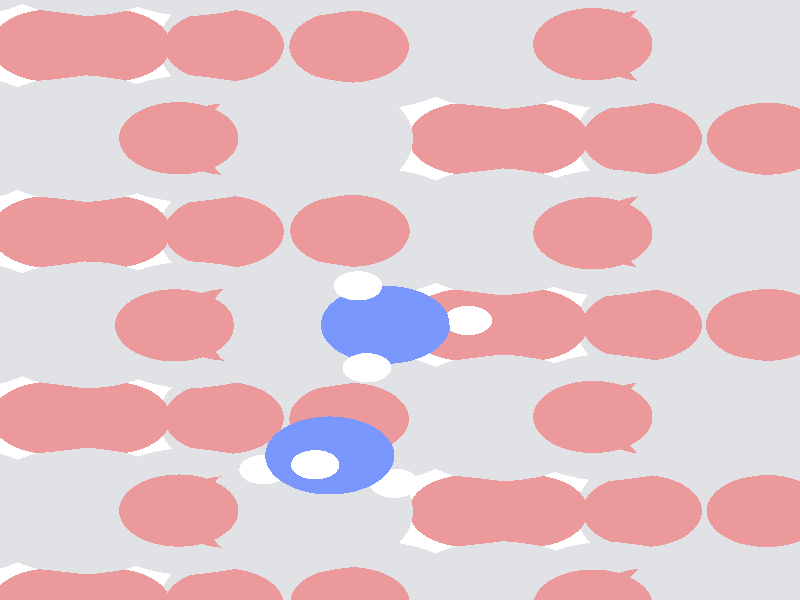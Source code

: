 #include "colors.inc"
#include "finish.inc"

global_settings {assumed_gamma 1 max_trace_level 6}
background {color White}
camera {orthographic
  right -9.91*x up 12.31*y
  direction 1.00*z
  location <0,0,50.00> look_at <0,0,0>}
light_source {<  2.00,   3.00,  125.00> color White
  area_light <0.95, 0, 0>, <0, 0.80, 0>, 5, 4
  adaptive 1 jitter}

#declare simple = finish {phong 0.7}
#declare pale = finish {ambient .5 diffuse .85 roughness .001 specular 0.200 }
#declare intermediate = finish {ambient 0.3 diffuse 0.6 specular 0.10 roughness 0.04 }
#declare vmd = finish {ambient .0 diffuse .65 phong 0.1 phong_size 40. specular 0.500 }
#declare jmol = finish {ambient .2 diffuse .6 specular 1 roughness .001 metallic}
#declare ase2 = finish {ambient 0.05 brilliance 3 diffuse 0.6 metallic specular 0.70 roughness 0.04 reflection 0.15}
#declare mj_mol = finish {ambient .00 diffuse .55 phong 0.0 phong_size 0.specular .250 roughness 0.1 brilliance 0.8 reflection 0.0 }
#declare ase3 = finish {ambient .15 brilliance 2 diffuse .6 metallic specular 1. roughness .001 reflection .0}
#declare glass = finish {ambient .05 diffuse .3 specular 1. roughness .001}
#declare glass2 = finish {ambient .0 diffuse .3 specular 1. reflection .25 roughness .001}
#declare Rcell = 0.100;
#declare Rbond = 0.100;

#macro atom(LOC, R, COL, TRANS, FIN)
  sphere{LOC, R texture{pigment{color COL transmit TRANS} finish{FIN}}}
#end
#macro constrain(LOC, R, COL, TRANS FIN)
union{torus{R, Rcell rotate 45*z texture{pigment{color COL transmit TRANS} finish{FIN}}}
      torus{R, Rcell rotate -45*z texture{pigment{color COL transmit TRANS} finish{FIN}}}
      translate LOC}
#end

atom(< -4.97,  -4.33, -12.94>, 0.74, rgb <0.84, 0.32, 0.33>, 0.0, pale) // #0 
atom(<-10.14,  -6.25, -12.94>, 0.74, rgb <0.84, 0.32, 0.33>, 0.0, pale) // #1 
atom(<-12.03,  -6.25, -12.19>, 1.30, rgb <0.75, 0.76, 0.78>, 0.0, pale) // #2 
atom(< -6.86,  -4.33, -12.19>, 1.30, rgb <0.75, 0.76, 0.78>, 0.0, pale) // #3 
atom(< -3.92,  -4.33, -11.30>, 1.30, rgb <0.75, 0.76, 0.78>, 0.0, pale) // #4 
atom(< -9.09,  -6.25, -11.30>, 1.30, rgb <0.75, 0.76, 0.78>, 0.0, pale) // #5 
atom(< -3.58,  -6.25, -11.44>, 0.74, rgb <0.84, 0.32, 0.33>, 0.0, pale) // #6 
atom(< -8.76,  -4.33, -11.44>, 0.74, rgb <0.84, 0.32, 0.33>, 0.0, pale) // #7 
atom(< -5.82,  -4.33, -10.55>, 0.74, rgb <0.84, 0.32, 0.33>, 0.0, pale) // #8 
atom(<-10.99,  -6.25, -10.55>, 0.74, rgb <0.84, 0.32, 0.33>, 0.0, pale) // #9 
atom(< -7.20,  -6.25, -12.05>, 0.74, rgb <0.84, 0.32, 0.33>, 0.0, pale) // #10 
atom(<-12.37,  -4.33, -12.05>, 0.74, rgb <0.84, 0.32, 0.33>, 0.0, pale) // #11 
atom(< -3.63,  -4.33,  -9.36>, 0.74, rgb <0.84, 0.32, 0.33>, 0.0, pale) // #12 
atom(< -8.81,  -6.25,  -9.36>, 0.74, rgb <0.84, 0.32, 0.33>, 0.0, pale) // #13 
atom(<-10.67,  -6.25,  -8.57>, 1.30, rgb <0.75, 0.76, 0.78>, 0.0, pale) // #14 
atom(< -5.50,  -4.33,  -8.57>, 1.30, rgb <0.75, 0.76, 0.78>, 0.0, pale) // #15 
atom(<-12.95,  -4.34,  -7.81>, 1.30, rgb <0.75, 0.76, 0.78>, 0.0, pale) // #16 
atom(< -7.76,  -6.26,  -7.82>, 1.30, rgb <0.75, 0.76, 0.78>, 0.0, pale) // #17 
atom(<-12.52,  -6.25,  -7.88>, 0.74, rgb <0.84, 0.32, 0.33>, 0.0, pale) // #18 
atom(< -7.34,  -4.33,  -7.90>, 0.74, rgb <0.84, 0.32, 0.33>, 0.0, pale) // #19 
atom(< -4.38,  -4.33,  -6.96>, 0.74, rgb <0.84, 0.32, 0.33>, 0.0, pale) // #20 
atom(< -9.53,  -6.23,  -6.98>, 0.74, rgb <0.84, 0.32, 0.33>, 0.0, pale) // #21 
atom(< -5.85,  -6.25,  -8.48>, 0.74, rgb <0.84, 0.32, 0.33>, 0.0, pale) // #22 
atom(<-11.04,  -4.33,  -8.48>, 0.74, rgb <0.84, 0.32, 0.33>, 0.0, pale) // #23 
atom(<-12.45,  -4.35,  -5.87>, 0.74, rgb <0.84, 0.32, 0.33>, 0.0, pale) // #24 
atom(< -7.25,  -6.24,  -5.88>, 0.74, rgb <0.84, 0.32, 0.33>, 0.0, pale) // #25 
atom(< -9.13,  -6.25,  -4.95>, 1.30, rgb <0.75, 0.76, 0.78>, 0.0, pale) // #26 
atom(< -3.97,  -4.33,  -4.92>, 1.30, rgb <0.75, 0.76, 0.78>, 0.0, pale) // #27 
atom(<-11.48,  -4.34,  -4.37>, 1.30, rgb <0.75, 0.76, 0.78>, 0.0, pale) // #28 
atom(< -6.32,  -6.26,  -4.35>, 1.30, rgb <0.75, 0.76, 0.78>, 0.0, pale) // #29 
atom(<-10.96,  -6.22,  -4.14>, 0.74, rgb <0.84, 0.32, 0.33>, 0.0, pale) // #30 
atom(< -5.81,  -4.33,  -4.13>, 0.74, rgb <0.84, 0.32, 0.33>, 0.0, pale) // #31 
atom(<-13.08,  -4.32,  -3.46>, 0.74, rgb <0.84, 0.32, 0.33>, 0.0, pale) // #32 
atom(< -7.95,  -6.27,  -3.48>, 0.74, rgb <0.84, 0.32, 0.33>, 0.0, pale) // #33 
atom(< -4.33,  -6.25,  -4.86>, 0.74, rgb <0.84, 0.32, 0.33>, 0.0, pale) // #34 
atom(< -9.49,  -4.33,  -4.91>, 0.74, rgb <0.84, 0.32, 0.33>, 0.0, pale) // #35 
atom(< -4.97,  -0.51, -12.94>, 0.74, rgb <0.84, 0.32, 0.33>, 0.0, pale) // #36 
atom(<-10.14,  -2.42, -12.94>, 0.74, rgb <0.84, 0.32, 0.33>, 0.0, pale) // #37 
atom(<-12.03,  -2.42, -12.19>, 1.30, rgb <0.75, 0.76, 0.78>, 0.0, pale) // #38 
atom(< -6.86,  -0.51, -12.19>, 1.30, rgb <0.75, 0.76, 0.78>, 0.0, pale) // #39 
atom(< -3.92,  -0.51, -11.30>, 1.30, rgb <0.75, 0.76, 0.78>, 0.0, pale) // #40 
atom(< -9.09,  -2.42, -11.30>, 1.30, rgb <0.75, 0.76, 0.78>, 0.0, pale) // #41 
atom(< -3.58,  -2.42, -11.44>, 0.74, rgb <0.84, 0.32, 0.33>, 0.0, pale) // #42 
atom(< -8.76,  -0.51, -11.44>, 0.74, rgb <0.84, 0.32, 0.33>, 0.0, pale) // #43 
atom(< -5.82,  -0.51, -10.55>, 0.74, rgb <0.84, 0.32, 0.33>, 0.0, pale) // #44 
atom(<-10.99,  -2.42, -10.55>, 0.74, rgb <0.84, 0.32, 0.33>, 0.0, pale) // #45 
atom(< -7.20,  -2.42, -12.05>, 0.74, rgb <0.84, 0.32, 0.33>, 0.0, pale) // #46 
atom(<-12.37,  -0.51, -12.05>, 0.74, rgb <0.84, 0.32, 0.33>, 0.0, pale) // #47 
atom(< -3.63,  -0.51,  -9.33>, 0.74, rgb <0.84, 0.32, 0.33>, 0.0, pale) // #48 
atom(< -8.81,  -2.42,  -9.36>, 0.74, rgb <0.84, 0.32, 0.33>, 0.0, pale) // #49 
atom(<-10.67,  -2.42,  -8.57>, 1.30, rgb <0.75, 0.76, 0.78>, 0.0, pale) // #50 
atom(< -5.44,  -0.51,  -8.55>, 1.30, rgb <0.75, 0.76, 0.78>, 0.0, pale) // #51 
atom(<-12.93,  -0.51,  -7.71>, 1.30, rgb <0.75, 0.76, 0.78>, 0.0, pale) // #52 
atom(< -7.76,  -2.41,  -7.82>, 1.30, rgb <0.75, 0.76, 0.78>, 0.0, pale) // #53 
atom(<-12.52,  -2.42,  -7.87>, 0.74, rgb <0.84, 0.32, 0.33>, 0.0, pale) // #54 
atom(< -7.35,  -0.51,  -7.89>, 0.74, rgb <0.84, 0.32, 0.33>, 0.0, pale) // #55 
atom(< -4.38,  -0.51,  -6.94>, 0.74, rgb <0.84, 0.32, 0.33>, 0.0, pale) // #56 
atom(< -9.53,  -2.43,  -6.98>, 0.74, rgb <0.84, 0.32, 0.33>, 0.0, pale) // #57 
atom(< -5.85,  -2.42,  -8.48>, 0.74, rgb <0.84, 0.32, 0.33>, 0.0, pale) // #58 
atom(<-11.03,  -0.51,  -8.45>, 0.74, rgb <0.84, 0.32, 0.33>, 0.0, pale) // #59 
atom(<-12.45,  -0.51,  -5.79>, 0.74, rgb <0.84, 0.32, 0.33>, 0.0, pale) // #60 
atom(< -7.25,  -2.42,  -5.88>, 0.74, rgb <0.84, 0.32, 0.33>, 0.0, pale) // #61 
atom(< -9.14,  -2.42,  -4.95>, 1.30, rgb <0.75, 0.76, 0.78>, 0.0, pale) // #62 
atom(< -3.91,  -0.51,  -4.87>, 1.30, rgb <0.75, 0.76, 0.78>, 0.0, pale) // #63 
atom(<-11.45,  -0.51,  -4.16>, 1.30, rgb <0.75, 0.76, 0.78>, 0.0, pale) // #64 
atom(< -6.32,  -2.41,  -4.35>, 1.30, rgb <0.75, 0.76, 0.78>, 0.0, pale) // #65 
atom(<-10.97,  -2.44,  -4.16>, 0.74, rgb <0.84, 0.32, 0.33>, 0.0, pale) // #66 
atom(< -5.81,  -0.51,  -4.12>, 0.74, rgb <0.84, 0.32, 0.33>, 0.0, pale) // #67 
atom(<-13.13,  -0.52,  -3.39>, 0.74, rgb <0.84, 0.32, 0.33>, 0.0, pale) // #68 
atom(< -7.95,  -2.40,  -3.48>, 0.74, rgb <0.84, 0.32, 0.33>, 0.0, pale) // #69 
atom(< -4.33,  -2.42,  -4.86>, 0.74, rgb <0.84, 0.32, 0.33>, 0.0, pale) // #70 
atom(< -9.52,  -0.51,  -4.94>, 0.74, rgb <0.84, 0.32, 0.33>, 0.0, pale) // #71 
atom(<-11.21,  -3.19,  -0.98>, 0.80, rgb <0.19, 0.31, 0.97>, 0.0, pale) // #72 
atom(<-10.41,  -3.76,  -1.26>, 0.30, rgb <1.00, 1.00, 1.00>, 0.0, pale) // #73 
atom(<-11.39,  -3.38,   0.00>, 0.30, rgb <1.00, 1.00, 1.00>, 0.0, pale) // #74 
atom(<-12.03,  -3.48,  -1.52>, 0.30, rgb <1.00, 1.00, 1.00>, 0.0, pale) // #75 
atom(<-10.52,  -0.51,  -2.12>, 0.80, rgb <0.19, 0.31, 0.97>, 0.0, pale) // #76 
atom(<-10.75,  -1.39,  -1.62>, 0.30, rgb <1.00, 1.00, 1.00>, 0.0, pale) // #77 
atom(< -9.51,  -0.42,  -2.19>, 0.30, rgb <1.00, 1.00, 1.00>, 0.0, pale) // #78 
atom(<-10.86,   0.29,  -1.58>, 0.30, rgb <1.00, 1.00, 1.00>, 0.0, pale) // #79 
atom(< -4.97,   3.31, -12.94>, 0.74, rgb <0.84, 0.32, 0.33>, 0.0, pale) // #80 
atom(<-10.14,   1.40, -12.94>, 0.74, rgb <0.84, 0.32, 0.33>, 0.0, pale) // #81 
atom(<-12.03,   1.40, -12.19>, 1.30, rgb <0.75, 0.76, 0.78>, 0.0, pale) // #82 
atom(< -6.86,   3.31, -12.19>, 1.30, rgb <0.75, 0.76, 0.78>, 0.0, pale) // #83 
atom(< -3.92,   3.31, -11.30>, 1.30, rgb <0.75, 0.76, 0.78>, 0.0, pale) // #84 
atom(< -9.09,   1.40, -11.30>, 1.30, rgb <0.75, 0.76, 0.78>, 0.0, pale) // #85 
atom(< -3.58,   1.40, -11.44>, 0.74, rgb <0.84, 0.32, 0.33>, 0.0, pale) // #86 
atom(< -8.76,   3.31, -11.44>, 0.74, rgb <0.84, 0.32, 0.33>, 0.0, pale) // #87 
atom(< -5.82,   3.31, -10.55>, 0.74, rgb <0.84, 0.32, 0.33>, 0.0, pale) // #88 
atom(<-10.99,   1.40, -10.55>, 0.74, rgb <0.84, 0.32, 0.33>, 0.0, pale) // #89 
atom(< -7.20,   1.40, -12.05>, 0.74, rgb <0.84, 0.32, 0.33>, 0.0, pale) // #90 
atom(<-12.37,   3.31, -12.05>, 0.74, rgb <0.84, 0.32, 0.33>, 0.0, pale) // #91 
atom(< -3.63,   3.31,  -9.36>, 0.74, rgb <0.84, 0.32, 0.33>, 0.0, pale) // #92 
atom(< -8.81,   1.40,  -9.36>, 0.74, rgb <0.84, 0.32, 0.33>, 0.0, pale) // #93 
atom(<-10.67,   1.40,  -8.57>, 1.30, rgb <0.75, 0.76, 0.78>, 0.0, pale) // #94 
atom(< -5.50,   3.31,  -8.57>, 1.30, rgb <0.75, 0.76, 0.78>, 0.0, pale) // #95 
atom(<-12.95,   3.31,  -7.81>, 1.30, rgb <0.75, 0.76, 0.78>, 0.0, pale) // #96 
atom(< -7.76,   1.38,  -7.82>, 1.30, rgb <0.75, 0.76, 0.78>, 0.0, pale) // #97 
atom(<-12.52,   1.40,  -7.88>, 0.74, rgb <0.84, 0.32, 0.33>, 0.0, pale) // #98 
atom(< -7.34,   3.31,  -7.90>, 0.74, rgb <0.84, 0.32, 0.33>, 0.0, pale) // #99 
atom(< -4.38,   3.31,  -6.96>, 0.74, rgb <0.84, 0.32, 0.33>, 0.0, pale) // #100 
atom(< -9.53,   1.41,  -6.98>, 0.74, rgb <0.84, 0.32, 0.33>, 0.0, pale) // #101 
atom(< -5.85,   1.40,  -8.48>, 0.74, rgb <0.84, 0.32, 0.33>, 0.0, pale) // #102 
atom(<-11.04,   3.31,  -8.48>, 0.74, rgb <0.84, 0.32, 0.33>, 0.0, pale) // #103 
atom(<-12.45,   3.30,  -5.87>, 0.74, rgb <0.84, 0.32, 0.33>, 0.0, pale) // #104 
atom(< -7.25,   1.40,  -5.88>, 0.74, rgb <0.84, 0.32, 0.33>, 0.0, pale) // #105 
atom(< -9.13,   1.40,  -4.95>, 1.30, rgb <0.75, 0.76, 0.78>, 0.0, pale) // #106 
atom(< -3.97,   3.31,  -4.92>, 1.30, rgb <0.75, 0.76, 0.78>, 0.0, pale) // #107 
atom(<-11.48,   3.31,  -4.37>, 1.30, rgb <0.75, 0.76, 0.78>, 0.0, pale) // #108 
atom(< -6.32,   1.39,  -4.35>, 1.30, rgb <0.75, 0.76, 0.78>, 0.0, pale) // #109 
atom(<-10.96,   1.42,  -4.14>, 0.74, rgb <0.84, 0.32, 0.33>, 0.0, pale) // #110 
atom(< -5.81,   3.31,  -4.13>, 0.74, rgb <0.84, 0.32, 0.33>, 0.0, pale) // #111 
atom(<-13.08,   3.32,  -3.46>, 0.74, rgb <0.84, 0.32, 0.33>, 0.0, pale) // #112 
atom(< -7.95,   1.37,  -3.48>, 0.74, rgb <0.84, 0.32, 0.33>, 0.0, pale) // #113 
atom(< -4.33,   1.40,  -4.86>, 0.74, rgb <0.84, 0.32, 0.33>, 0.0, pale) // #114 
atom(< -9.49,   3.31,  -4.91>, 0.74, rgb <0.84, 0.32, 0.33>, 0.0, pale) // #115 
atom(< -4.97,   7.13, -12.94>, 0.74, rgb <0.84, 0.32, 0.33>, 0.0, pale) // #116 
atom(<-10.14,   5.22, -12.94>, 0.74, rgb <0.84, 0.32, 0.33>, 0.0, pale) // #117 
atom(<-12.03,   5.22, -12.19>, 1.30, rgb <0.75, 0.76, 0.78>, 0.0, pale) // #118 
atom(< -6.86,   7.13, -12.19>, 1.30, rgb <0.75, 0.76, 0.78>, 0.0, pale) // #119 
atom(< -3.92,   7.13, -11.30>, 1.30, rgb <0.75, 0.76, 0.78>, 0.0, pale) // #120 
atom(< -9.09,   5.22, -11.30>, 1.30, rgb <0.75, 0.76, 0.78>, 0.0, pale) // #121 
atom(< -3.58,   5.22, -11.44>, 0.74, rgb <0.84, 0.32, 0.33>, 0.0, pale) // #122 
atom(< -8.76,   7.13, -11.44>, 0.74, rgb <0.84, 0.32, 0.33>, 0.0, pale) // #123 
atom(< -5.82,   7.13, -10.55>, 0.74, rgb <0.84, 0.32, 0.33>, 0.0, pale) // #124 
atom(<-10.99,   5.22, -10.55>, 0.74, rgb <0.84, 0.32, 0.33>, 0.0, pale) // #125 
atom(< -7.20,   5.22, -12.05>, 0.74, rgb <0.84, 0.32, 0.33>, 0.0, pale) // #126 
atom(<-12.37,   7.13, -12.05>, 0.74, rgb <0.84, 0.32, 0.33>, 0.0, pale) // #127 
atom(< -3.63,   7.13,  -9.33>, 0.74, rgb <0.84, 0.32, 0.33>, 0.0, pale) // #128 
atom(< -8.81,   5.22,  -9.36>, 0.74, rgb <0.84, 0.32, 0.33>, 0.0, pale) // #129 
atom(<-10.67,   5.22,  -8.57>, 1.30, rgb <0.75, 0.76, 0.78>, 0.0, pale) // #130 
atom(< -5.44,   7.13,  -8.55>, 1.30, rgb <0.75, 0.76, 0.78>, 0.0, pale) // #131 
atom(<-12.93,   7.13,  -7.71>, 1.30, rgb <0.75, 0.76, 0.78>, 0.0, pale) // #132 
atom(< -7.76,   5.23,  -7.82>, 1.30, rgb <0.75, 0.76, 0.78>, 0.0, pale) // #133 
atom(<-12.52,   5.22,  -7.87>, 0.74, rgb <0.84, 0.32, 0.33>, 0.0, pale) // #134 
atom(< -7.35,   7.13,  -7.89>, 0.74, rgb <0.84, 0.32, 0.33>, 0.0, pale) // #135 
atom(< -4.38,   7.13,  -6.94>, 0.74, rgb <0.84, 0.32, 0.33>, 0.0, pale) // #136 
atom(< -9.53,   5.21,  -6.98>, 0.74, rgb <0.84, 0.32, 0.33>, 0.0, pale) // #137 
atom(< -5.85,   5.22,  -8.48>, 0.74, rgb <0.84, 0.32, 0.33>, 0.0, pale) // #138 
atom(<-11.03,   7.13,  -8.45>, 0.74, rgb <0.84, 0.32, 0.33>, 0.0, pale) // #139 
atom(<-12.45,   7.14,  -5.79>, 0.74, rgb <0.84, 0.32, 0.33>, 0.0, pale) // #140 
atom(< -7.25,   5.22,  -5.88>, 0.74, rgb <0.84, 0.32, 0.33>, 0.0, pale) // #141 
atom(< -9.14,   5.22,  -4.95>, 1.30, rgb <0.75, 0.76, 0.78>, 0.0, pale) // #142 
atom(< -3.91,   7.13,  -4.87>, 1.30, rgb <0.75, 0.76, 0.78>, 0.0, pale) // #143 
atom(<-11.45,   7.13,  -4.16>, 1.30, rgb <0.75, 0.76, 0.78>, 0.0, pale) // #144 
atom(< -6.32,   5.23,  -4.35>, 1.30, rgb <0.75, 0.76, 0.78>, 0.0, pale) // #145 
atom(<-10.97,   5.20,  -4.16>, 0.74, rgb <0.84, 0.32, 0.33>, 0.0, pale) // #146 
atom(< -5.81,   7.13,  -4.12>, 0.74, rgb <0.84, 0.32, 0.33>, 0.0, pale) // #147 
atom(<-13.13,   7.13,  -3.39>, 0.74, rgb <0.84, 0.32, 0.33>, 0.0, pale) // #148 
atom(< -7.95,   5.25,  -3.48>, 0.74, rgb <0.84, 0.32, 0.33>, 0.0, pale) // #149 
atom(< -4.33,   5.22,  -4.86>, 0.74, rgb <0.84, 0.32, 0.33>, 0.0, pale) // #150 
atom(< -9.52,   7.13,  -4.94>, 0.74, rgb <0.84, 0.32, 0.33>, 0.0, pale) // #151 
atom(<-11.21,   4.46,  -0.98>, 0.80, rgb <0.19, 0.31, 0.97>, 0.0, pale) // #152 
atom(<-10.41,   3.88,  -1.26>, 0.30, rgb <1.00, 1.00, 1.00>, 0.0, pale) // #153 
atom(<-11.39,   4.26,   0.00>, 0.30, rgb <1.00, 1.00, 1.00>, 0.0, pale) // #154 
atom(<-12.03,   4.16,  -1.52>, 0.30, rgb <1.00, 1.00, 1.00>, 0.0, pale) // #155 
atom(<-10.52,   7.14,  -2.12>, 0.80, rgb <0.19, 0.31, 0.97>, 0.0, pale) // #156 
atom(<-10.75,   6.26,  -1.62>, 0.30, rgb <1.00, 1.00, 1.00>, 0.0, pale) // #157 
atom(< -9.51,   7.22,  -2.19>, 0.30, rgb <1.00, 1.00, 1.00>, 0.0, pale) // #158 
atom(<-10.86,   7.93,  -1.58>, 0.30, rgb <1.00, 1.00, 1.00>, 0.0, pale) // #159 
atom(<  5.37,  -4.33, -12.94>, 0.74, rgb <0.84, 0.32, 0.33>, 0.0, pale) // #160 
atom(<  0.20,  -6.25, -12.94>, 0.74, rgb <0.84, 0.32, 0.33>, 0.0, pale) // #161 
atom(< -1.69,  -6.25, -12.19>, 1.30, rgb <0.75, 0.76, 0.78>, 0.0, pale) // #162 
atom(<  3.48,  -4.33, -12.19>, 1.30, rgb <0.75, 0.76, 0.78>, 0.0, pale) // #163 
atom(<  6.42,  -4.33, -11.30>, 1.30, rgb <0.75, 0.76, 0.78>, 0.0, pale) // #164 
atom(<  1.25,  -6.25, -11.30>, 1.30, rgb <0.75, 0.76, 0.78>, 0.0, pale) // #165 
atom(<  6.76,  -6.25, -11.44>, 0.74, rgb <0.84, 0.32, 0.33>, 0.0, pale) // #166 
atom(<  1.59,  -4.33, -11.44>, 0.74, rgb <0.84, 0.32, 0.33>, 0.0, pale) // #167 
atom(<  4.53,  -4.33, -10.55>, 0.74, rgb <0.84, 0.32, 0.33>, 0.0, pale) // #168 
atom(< -0.65,  -6.25, -10.55>, 0.74, rgb <0.84, 0.32, 0.33>, 0.0, pale) // #169 
atom(<  3.14,  -6.25, -12.05>, 0.74, rgb <0.84, 0.32, 0.33>, 0.0, pale) // #170 
atom(< -2.03,  -4.33, -12.05>, 0.74, rgb <0.84, 0.32, 0.33>, 0.0, pale) // #171 
atom(<  6.71,  -4.33,  -9.36>, 0.74, rgb <0.84, 0.32, 0.33>, 0.0, pale) // #172 
atom(<  1.53,  -6.25,  -9.36>, 0.74, rgb <0.84, 0.32, 0.33>, 0.0, pale) // #173 
atom(< -0.33,  -6.25,  -8.57>, 1.30, rgb <0.75, 0.76, 0.78>, 0.0, pale) // #174 
atom(<  4.84,  -4.33,  -8.57>, 1.30, rgb <0.75, 0.76, 0.78>, 0.0, pale) // #175 
atom(< -2.60,  -4.34,  -7.81>, 1.30, rgb <0.75, 0.76, 0.78>, 0.0, pale) // #176 
atom(<  2.59,  -6.26,  -7.82>, 1.30, rgb <0.75, 0.76, 0.78>, 0.0, pale) // #177 
atom(< -2.18,  -6.25,  -7.88>, 0.74, rgb <0.84, 0.32, 0.33>, 0.0, pale) // #178 
atom(<  3.00,  -4.33,  -7.90>, 0.74, rgb <0.84, 0.32, 0.33>, 0.0, pale) // #179 
atom(<  5.96,  -4.33,  -6.96>, 0.74, rgb <0.84, 0.32, 0.33>, 0.0, pale) // #180 
atom(<  0.81,  -6.23,  -6.98>, 0.74, rgb <0.84, 0.32, 0.33>, 0.0, pale) // #181 
atom(<  4.49,  -6.25,  -8.48>, 0.74, rgb <0.84, 0.32, 0.33>, 0.0, pale) // #182 
atom(< -0.69,  -4.33,  -8.48>, 0.74, rgb <0.84, 0.32, 0.33>, 0.0, pale) // #183 
atom(< -2.11,  -4.35,  -5.87>, 0.74, rgb <0.84, 0.32, 0.33>, 0.0, pale) // #184 
atom(<  3.09,  -6.24,  -5.88>, 0.74, rgb <0.84, 0.32, 0.33>, 0.0, pale) // #185 
atom(<  1.21,  -6.25,  -4.95>, 1.30, rgb <0.75, 0.76, 0.78>, 0.0, pale) // #186 
atom(<  6.38,  -4.33,  -4.92>, 1.30, rgb <0.75, 0.76, 0.78>, 0.0, pale) // #187 
atom(< -1.14,  -4.34,  -4.37>, 1.30, rgb <0.75, 0.76, 0.78>, 0.0, pale) // #188 
atom(<  4.02,  -6.26,  -4.35>, 1.30, rgb <0.75, 0.76, 0.78>, 0.0, pale) // #189 
atom(< -0.62,  -6.22,  -4.14>, 0.74, rgb <0.84, 0.32, 0.33>, 0.0, pale) // #190 
atom(<  4.54,  -4.33,  -4.13>, 0.74, rgb <0.84, 0.32, 0.33>, 0.0, pale) // #191 
atom(< -2.74,  -4.32,  -3.46>, 0.74, rgb <0.84, 0.32, 0.33>, 0.0, pale) // #192 
atom(<  2.39,  -6.27,  -3.48>, 0.74, rgb <0.84, 0.32, 0.33>, 0.0, pale) // #193 
atom(<  6.01,  -6.25,  -4.86>, 0.74, rgb <0.84, 0.32, 0.33>, 0.0, pale) // #194 
atom(<  0.85,  -4.33,  -4.91>, 0.74, rgb <0.84, 0.32, 0.33>, 0.0, pale) // #195 
atom(<  5.37,  -0.51, -12.94>, 0.74, rgb <0.84, 0.32, 0.33>, 0.0, pale) // #196 
atom(<  0.20,  -2.42, -12.94>, 0.74, rgb <0.84, 0.32, 0.33>, 0.0, pale) // #197 
atom(< -1.69,  -2.42, -12.19>, 1.30, rgb <0.75, 0.76, 0.78>, 0.0, pale) // #198 
atom(<  3.48,  -0.51, -12.19>, 1.30, rgb <0.75, 0.76, 0.78>, 0.0, pale) // #199 
atom(<  6.42,  -0.51, -11.30>, 1.30, rgb <0.75, 0.76, 0.78>, 0.0, pale) // #200 
atom(<  1.25,  -2.42, -11.30>, 1.30, rgb <0.75, 0.76, 0.78>, 0.0, pale) // #201 
atom(<  6.76,  -2.42, -11.44>, 0.74, rgb <0.84, 0.32, 0.33>, 0.0, pale) // #202 
atom(<  1.59,  -0.51, -11.44>, 0.74, rgb <0.84, 0.32, 0.33>, 0.0, pale) // #203 
atom(<  4.53,  -0.51, -10.55>, 0.74, rgb <0.84, 0.32, 0.33>, 0.0, pale) // #204 
atom(< -0.65,  -2.42, -10.55>, 0.74, rgb <0.84, 0.32, 0.33>, 0.0, pale) // #205 
atom(<  3.14,  -2.42, -12.05>, 0.74, rgb <0.84, 0.32, 0.33>, 0.0, pale) // #206 
atom(< -2.03,  -0.51, -12.05>, 0.74, rgb <0.84, 0.32, 0.33>, 0.0, pale) // #207 
atom(<  6.72,  -0.51,  -9.33>, 0.74, rgb <0.84, 0.32, 0.33>, 0.0, pale) // #208 
atom(<  1.53,  -2.42,  -9.36>, 0.74, rgb <0.84, 0.32, 0.33>, 0.0, pale) // #209 
atom(< -0.33,  -2.42,  -8.57>, 1.30, rgb <0.75, 0.76, 0.78>, 0.0, pale) // #210 
atom(<  4.90,  -0.51,  -8.55>, 1.30, rgb <0.75, 0.76, 0.78>, 0.0, pale) // #211 
atom(< -2.58,  -0.51,  -7.71>, 1.30, rgb <0.75, 0.76, 0.78>, 0.0, pale) // #212 
atom(<  2.59,  -2.41,  -7.82>, 1.30, rgb <0.75, 0.76, 0.78>, 0.0, pale) // #213 
atom(< -2.18,  -2.42,  -7.87>, 0.74, rgb <0.84, 0.32, 0.33>, 0.0, pale) // #214 
atom(<  3.00,  -0.51,  -7.89>, 0.74, rgb <0.84, 0.32, 0.33>, 0.0, pale) // #215 
atom(<  5.96,  -0.51,  -6.94>, 0.74, rgb <0.84, 0.32, 0.33>, 0.0, pale) // #216 
atom(<  0.81,  -2.43,  -6.98>, 0.74, rgb <0.84, 0.32, 0.33>, 0.0, pale) // #217 
atom(<  4.49,  -2.42,  -8.48>, 0.74, rgb <0.84, 0.32, 0.33>, 0.0, pale) // #218 
atom(< -0.68,  -0.51,  -8.45>, 0.74, rgb <0.84, 0.32, 0.33>, 0.0, pale) // #219 
atom(< -2.11,  -0.51,  -5.79>, 0.74, rgb <0.84, 0.32, 0.33>, 0.0, pale) // #220 
atom(<  3.09,  -2.42,  -5.88>, 0.74, rgb <0.84, 0.32, 0.33>, 0.0, pale) // #221 
atom(<  1.21,  -2.42,  -4.95>, 1.30, rgb <0.75, 0.76, 0.78>, 0.0, pale) // #222 
atom(<  6.43,  -0.51,  -4.87>, 1.30, rgb <0.75, 0.76, 0.78>, 0.0, pale) // #223 
atom(< -1.11,  -0.51,  -4.16>, 1.30, rgb <0.75, 0.76, 0.78>, 0.0, pale) // #224 
atom(<  4.02,  -2.41,  -4.35>, 1.30, rgb <0.75, 0.76, 0.78>, 0.0, pale) // #225 
atom(< -0.63,  -2.44,  -4.16>, 0.74, rgb <0.84, 0.32, 0.33>, 0.0, pale) // #226 
atom(<  4.53,  -0.51,  -4.12>, 0.74, rgb <0.84, 0.32, 0.33>, 0.0, pale) // #227 
atom(< -2.79,  -0.52,  -3.39>, 0.74, rgb <0.84, 0.32, 0.33>, 0.0, pale) // #228 
atom(<  2.39,  -2.40,  -3.48>, 0.74, rgb <0.84, 0.32, 0.33>, 0.0, pale) // #229 
atom(<  6.01,  -2.42,  -4.86>, 0.74, rgb <0.84, 0.32, 0.33>, 0.0, pale) // #230 
atom(<  0.82,  -0.51,  -4.94>, 0.74, rgb <0.84, 0.32, 0.33>, 0.0, pale) // #231 
atom(< -0.87,  -3.19,  -0.98>, 0.80, rgb <0.19, 0.31, 0.97>, 0.0, pale) // #232 
atom(< -0.07,  -3.76,  -1.26>, 0.30, rgb <1.00, 1.00, 1.00>, 0.0, pale) // #233 
atom(< -1.05,  -3.38,   0.00>, 0.30, rgb <1.00, 1.00, 1.00>, 0.0, pale) // #234 
atom(< -1.69,  -3.48,  -1.52>, 0.30, rgb <1.00, 1.00, 1.00>, 0.0, pale) // #235 
atom(< -0.18,  -0.51,  -2.12>, 0.80, rgb <0.19, 0.31, 0.97>, 0.0, pale) // #236 
atom(< -0.41,  -1.39,  -1.62>, 0.30, rgb <1.00, 1.00, 1.00>, 0.0, pale) // #237 
atom(<  0.84,  -0.42,  -2.19>, 0.30, rgb <1.00, 1.00, 1.00>, 0.0, pale) // #238 
atom(< -0.52,   0.29,  -1.58>, 0.30, rgb <1.00, 1.00, 1.00>, 0.0, pale) // #239 
atom(<  5.37,   3.31, -12.94>, 0.74, rgb <0.84, 0.32, 0.33>, 0.0, pale) // #240 
atom(<  0.20,   1.40, -12.94>, 0.74, rgb <0.84, 0.32, 0.33>, 0.0, pale) // #241 
atom(< -1.69,   1.40, -12.19>, 1.30, rgb <0.75, 0.76, 0.78>, 0.0, pale) // #242 
atom(<  3.48,   3.31, -12.19>, 1.30, rgb <0.75, 0.76, 0.78>, 0.0, pale) // #243 
atom(<  6.42,   3.31, -11.30>, 1.30, rgb <0.75, 0.76, 0.78>, 0.0, pale) // #244 
atom(<  1.25,   1.40, -11.30>, 1.30, rgb <0.75, 0.76, 0.78>, 0.0, pale) // #245 
atom(<  6.76,   1.40, -11.44>, 0.74, rgb <0.84, 0.32, 0.33>, 0.0, pale) // #246 
atom(<  1.59,   3.31, -11.44>, 0.74, rgb <0.84, 0.32, 0.33>, 0.0, pale) // #247 
atom(<  4.53,   3.31, -10.55>, 0.74, rgb <0.84, 0.32, 0.33>, 0.0, pale) // #248 
atom(< -0.65,   1.40, -10.55>, 0.74, rgb <0.84, 0.32, 0.33>, 0.0, pale) // #249 
atom(<  3.14,   1.40, -12.05>, 0.74, rgb <0.84, 0.32, 0.33>, 0.0, pale) // #250 
atom(< -2.03,   3.31, -12.05>, 0.74, rgb <0.84, 0.32, 0.33>, 0.0, pale) // #251 
atom(<  6.71,   3.31,  -9.36>, 0.74, rgb <0.84, 0.32, 0.33>, 0.0, pale) // #252 
atom(<  1.53,   1.40,  -9.36>, 0.74, rgb <0.84, 0.32, 0.33>, 0.0, pale) // #253 
atom(< -0.33,   1.40,  -8.57>, 1.30, rgb <0.75, 0.76, 0.78>, 0.0, pale) // #254 
atom(<  4.84,   3.31,  -8.57>, 1.30, rgb <0.75, 0.76, 0.78>, 0.0, pale) // #255 
atom(< -2.60,   3.31,  -7.81>, 1.30, rgb <0.75, 0.76, 0.78>, 0.0, pale) // #256 
atom(<  2.59,   1.38,  -7.82>, 1.30, rgb <0.75, 0.76, 0.78>, 0.0, pale) // #257 
atom(< -2.18,   1.40,  -7.88>, 0.74, rgb <0.84, 0.32, 0.33>, 0.0, pale) // #258 
atom(<  3.00,   3.31,  -7.90>, 0.74, rgb <0.84, 0.32, 0.33>, 0.0, pale) // #259 
atom(<  5.96,   3.31,  -6.96>, 0.74, rgb <0.84, 0.32, 0.33>, 0.0, pale) // #260 
atom(<  0.81,   1.41,  -6.98>, 0.74, rgb <0.84, 0.32, 0.33>, 0.0, pale) // #261 
atom(<  4.49,   1.40,  -8.48>, 0.74, rgb <0.84, 0.32, 0.33>, 0.0, pale) // #262 
atom(< -0.69,   3.31,  -8.48>, 0.74, rgb <0.84, 0.32, 0.33>, 0.0, pale) // #263 
atom(< -2.11,   3.30,  -5.87>, 0.74, rgb <0.84, 0.32, 0.33>, 0.0, pale) // #264 
atom(<  3.09,   1.40,  -5.88>, 0.74, rgb <0.84, 0.32, 0.33>, 0.0, pale) // #265 
atom(<  1.21,   1.40,  -4.95>, 1.30, rgb <0.75, 0.76, 0.78>, 0.0, pale) // #266 
atom(<  6.38,   3.31,  -4.92>, 1.30, rgb <0.75, 0.76, 0.78>, 0.0, pale) // #267 
atom(< -1.14,   3.31,  -4.37>, 1.30, rgb <0.75, 0.76, 0.78>, 0.0, pale) // #268 
atom(<  4.02,   1.39,  -4.35>, 1.30, rgb <0.75, 0.76, 0.78>, 0.0, pale) // #269 
atom(< -0.62,   1.42,  -4.14>, 0.74, rgb <0.84, 0.32, 0.33>, 0.0, pale) // #270 
atom(<  4.54,   3.31,  -4.13>, 0.74, rgb <0.84, 0.32, 0.33>, 0.0, pale) // #271 
atom(< -2.74,   3.32,  -3.46>, 0.74, rgb <0.84, 0.32, 0.33>, 0.0, pale) // #272 
atom(<  2.39,   1.37,  -3.48>, 0.74, rgb <0.84, 0.32, 0.33>, 0.0, pale) // #273 
atom(<  6.01,   1.40,  -4.86>, 0.74, rgb <0.84, 0.32, 0.33>, 0.0, pale) // #274 
atom(<  0.85,   3.31,  -4.91>, 0.74, rgb <0.84, 0.32, 0.33>, 0.0, pale) // #275 
atom(<  5.37,   7.13, -12.94>, 0.74, rgb <0.84, 0.32, 0.33>, 0.0, pale) // #276 
atom(<  0.20,   5.22, -12.94>, 0.74, rgb <0.84, 0.32, 0.33>, 0.0, pale) // #277 
atom(< -1.69,   5.22, -12.19>, 1.30, rgb <0.75, 0.76, 0.78>, 0.0, pale) // #278 
atom(<  3.48,   7.13, -12.19>, 1.30, rgb <0.75, 0.76, 0.78>, 0.0, pale) // #279 
atom(<  6.42,   7.13, -11.30>, 1.30, rgb <0.75, 0.76, 0.78>, 0.0, pale) // #280 
atom(<  1.25,   5.22, -11.30>, 1.30, rgb <0.75, 0.76, 0.78>, 0.0, pale) // #281 
atom(<  6.76,   5.22, -11.44>, 0.74, rgb <0.84, 0.32, 0.33>, 0.0, pale) // #282 
atom(<  1.59,   7.13, -11.44>, 0.74, rgb <0.84, 0.32, 0.33>, 0.0, pale) // #283 
atom(<  4.53,   7.13, -10.55>, 0.74, rgb <0.84, 0.32, 0.33>, 0.0, pale) // #284 
atom(< -0.65,   5.22, -10.55>, 0.74, rgb <0.84, 0.32, 0.33>, 0.0, pale) // #285 
atom(<  3.14,   5.22, -12.05>, 0.74, rgb <0.84, 0.32, 0.33>, 0.0, pale) // #286 
atom(< -2.03,   7.13, -12.05>, 0.74, rgb <0.84, 0.32, 0.33>, 0.0, pale) // #287 
atom(<  6.72,   7.13,  -9.33>, 0.74, rgb <0.84, 0.32, 0.33>, 0.0, pale) // #288 
atom(<  1.53,   5.22,  -9.36>, 0.74, rgb <0.84, 0.32, 0.33>, 0.0, pale) // #289 
atom(< -0.33,   5.22,  -8.57>, 1.30, rgb <0.75, 0.76, 0.78>, 0.0, pale) // #290 
atom(<  4.90,   7.13,  -8.55>, 1.30, rgb <0.75, 0.76, 0.78>, 0.0, pale) // #291 
atom(< -2.58,   7.13,  -7.71>, 1.30, rgb <0.75, 0.76, 0.78>, 0.0, pale) // #292 
atom(<  2.59,   5.23,  -7.82>, 1.30, rgb <0.75, 0.76, 0.78>, 0.0, pale) // #293 
atom(< -2.18,   5.22,  -7.87>, 0.74, rgb <0.84, 0.32, 0.33>, 0.0, pale) // #294 
atom(<  3.00,   7.13,  -7.89>, 0.74, rgb <0.84, 0.32, 0.33>, 0.0, pale) // #295 
atom(<  5.96,   7.13,  -6.94>, 0.74, rgb <0.84, 0.32, 0.33>, 0.0, pale) // #296 
atom(<  0.81,   5.21,  -6.98>, 0.74, rgb <0.84, 0.32, 0.33>, 0.0, pale) // #297 
atom(<  4.49,   5.22,  -8.48>, 0.74, rgb <0.84, 0.32, 0.33>, 0.0, pale) // #298 
atom(< -0.68,   7.13,  -8.45>, 0.74, rgb <0.84, 0.32, 0.33>, 0.0, pale) // #299 
atom(< -2.11,   7.14,  -5.79>, 0.74, rgb <0.84, 0.32, 0.33>, 0.0, pale) // #300 
atom(<  3.09,   5.22,  -5.88>, 0.74, rgb <0.84, 0.32, 0.33>, 0.0, pale) // #301 
atom(<  1.21,   5.22,  -4.95>, 1.30, rgb <0.75, 0.76, 0.78>, 0.0, pale) // #302 
atom(<  6.43,   7.13,  -4.87>, 1.30, rgb <0.75, 0.76, 0.78>, 0.0, pale) // #303 
atom(< -1.11,   7.13,  -4.16>, 1.30, rgb <0.75, 0.76, 0.78>, 0.0, pale) // #304 
atom(<  4.02,   5.23,  -4.35>, 1.30, rgb <0.75, 0.76, 0.78>, 0.0, pale) // #305 
atom(< -0.63,   5.20,  -4.16>, 0.74, rgb <0.84, 0.32, 0.33>, 0.0, pale) // #306 
atom(<  4.53,   7.13,  -4.12>, 0.74, rgb <0.84, 0.32, 0.33>, 0.0, pale) // #307 
atom(< -2.79,   7.13,  -3.39>, 0.74, rgb <0.84, 0.32, 0.33>, 0.0, pale) // #308 
atom(<  2.39,   5.25,  -3.48>, 0.74, rgb <0.84, 0.32, 0.33>, 0.0, pale) // #309 
atom(<  6.01,   5.22,  -4.86>, 0.74, rgb <0.84, 0.32, 0.33>, 0.0, pale) // #310 
atom(<  0.82,   7.13,  -4.94>, 0.74, rgb <0.84, 0.32, 0.33>, 0.0, pale) // #311 
